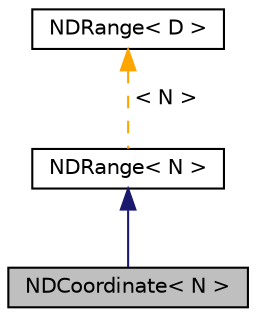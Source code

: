 digraph "NDCoordinate&lt; N &gt;"
{
 // LATEX_PDF_SIZE
  edge [fontname="Helvetica",fontsize="10",labelfontname="Helvetica",labelfontsize="10"];
  node [fontname="Helvetica",fontsize="10",shape=record];
  Node1 [label="NDCoordinate\< N \>",height=0.2,width=0.4,color="black", fillcolor="grey75", style="filled", fontcolor="black",tooltip="NDCoordinate builds upon a range, but specifies a starting position in addition to a size which it in..."];
  Node2 -> Node1 [dir="back",color="midnightblue",fontsize="10",style="solid",fontname="Helvetica"];
  Node2 [label="NDRange\< N \>",height=0.2,width=0.4,color="black", fillcolor="white", style="filled",URL="$classarm__gemm_1_1_n_d_range.xhtml",tooltip=" "];
  Node3 -> Node2 [dir="back",color="orange",fontsize="10",style="dashed",label=" \< N \>" ,fontname="Helvetica"];
  Node3 [label="NDRange\< D \>",height=0.2,width=0.4,color="black", fillcolor="white", style="filled",URL="$classarm__gemm_1_1_n_d_range.xhtml",tooltip=" "];
}
